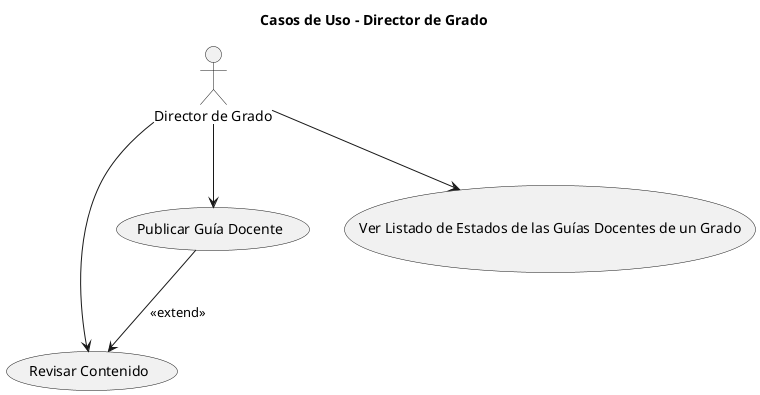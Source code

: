 @startuml

title Casos de Uso - Director de Grado

actor "Director de Grado" as DirectorGrado

usecase "Revisar Contenido" as RevisarContenido
usecase "Publicar Guía Docente" as PublicarGuia
usecase "Ver Listado de Estados de las Guías Docentes de un Grado" as VerEstadosGuiasGrado

DirectorGrado --> RevisarContenido
DirectorGrado --> PublicarGuia
DirectorGrado --> VerEstadosGuiasGrado

PublicarGuia --> RevisarContenido : <<extend>>

@enduml


